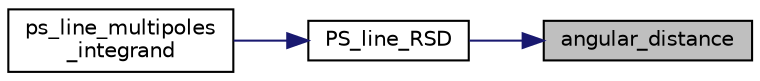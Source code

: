 digraph "angular_distance"
{
 // LATEX_PDF_SIZE
  edge [fontname="Helvetica",fontsize="10",labelfontname="Helvetica",labelfontsize="10"];
  node [fontname="Helvetica",fontsize="10",shape=record];
  rankdir="RL";
  Node1 [label="angular_distance",height=0.2,width=0.4,color="black", fillcolor="grey75", style="filled", fontcolor="black",tooltip="Compute the angular diameter distance (exactly the quantity defined by CLASS as ba...."];
  Node1 -> Node2 [dir="back",color="midnightblue",fontsize="10",style="solid",fontname="Helvetica"];
  Node2 [label="PS_line_RSD",height=0.2,width=0.4,color="black", fillcolor="white", style="filled",URL="$d8/d43/ps__line__pt_8c.html#a2a5a8e5016f2d8728844564d93000751",tooltip="Compute the redshift-space 3D power spectrum of emission lines in unit of micro K^2 Mpc^3 as a functi..."];
  Node2 -> Node3 [dir="back",color="midnightblue",fontsize="10",style="solid",fontname="Helvetica"];
  Node3 [label="ps_line_multipoles\l_integrand",height=0.2,width=0.4,color="black", fillcolor="white", style="filled",URL="$d8/d43/ps__line__pt_8c.html#ae4ce1e29b505dae588eb2b8c8ae632e2",tooltip="Compute the multipole moments of redshift-space power spectrum of emission lines in unit of micro K^2..."];
}
